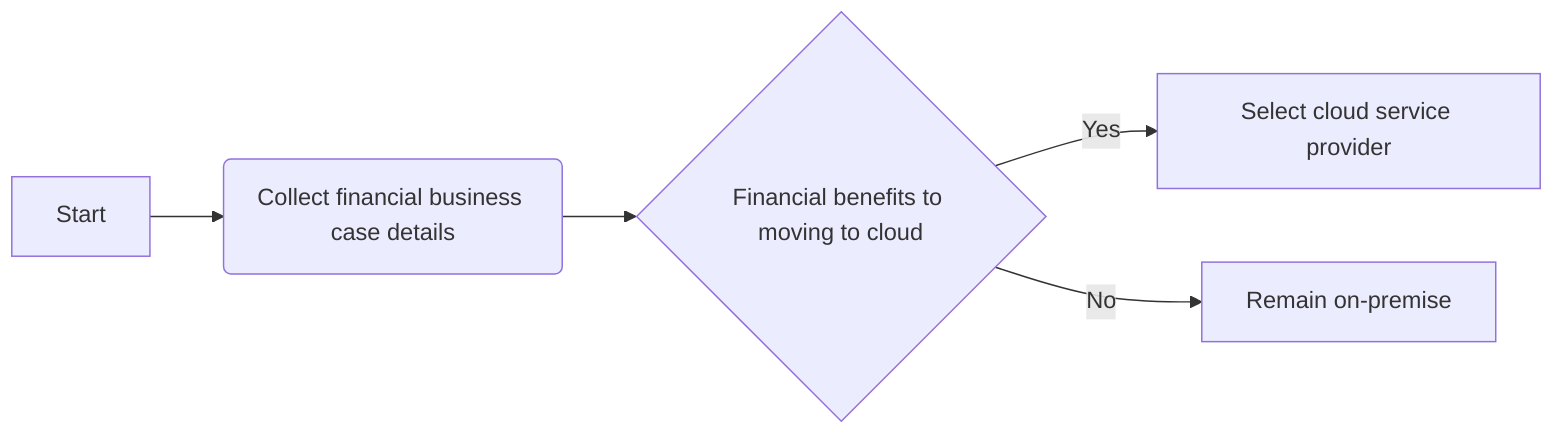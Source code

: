 flowchart LR
    A[Start] --> B(Collect financial business case details)
    B --> C{Financial benefits to moving to cloud}
    C -->|Yes| D[Select cloud service provider]
    C -->|No| E[Remain on-premise]